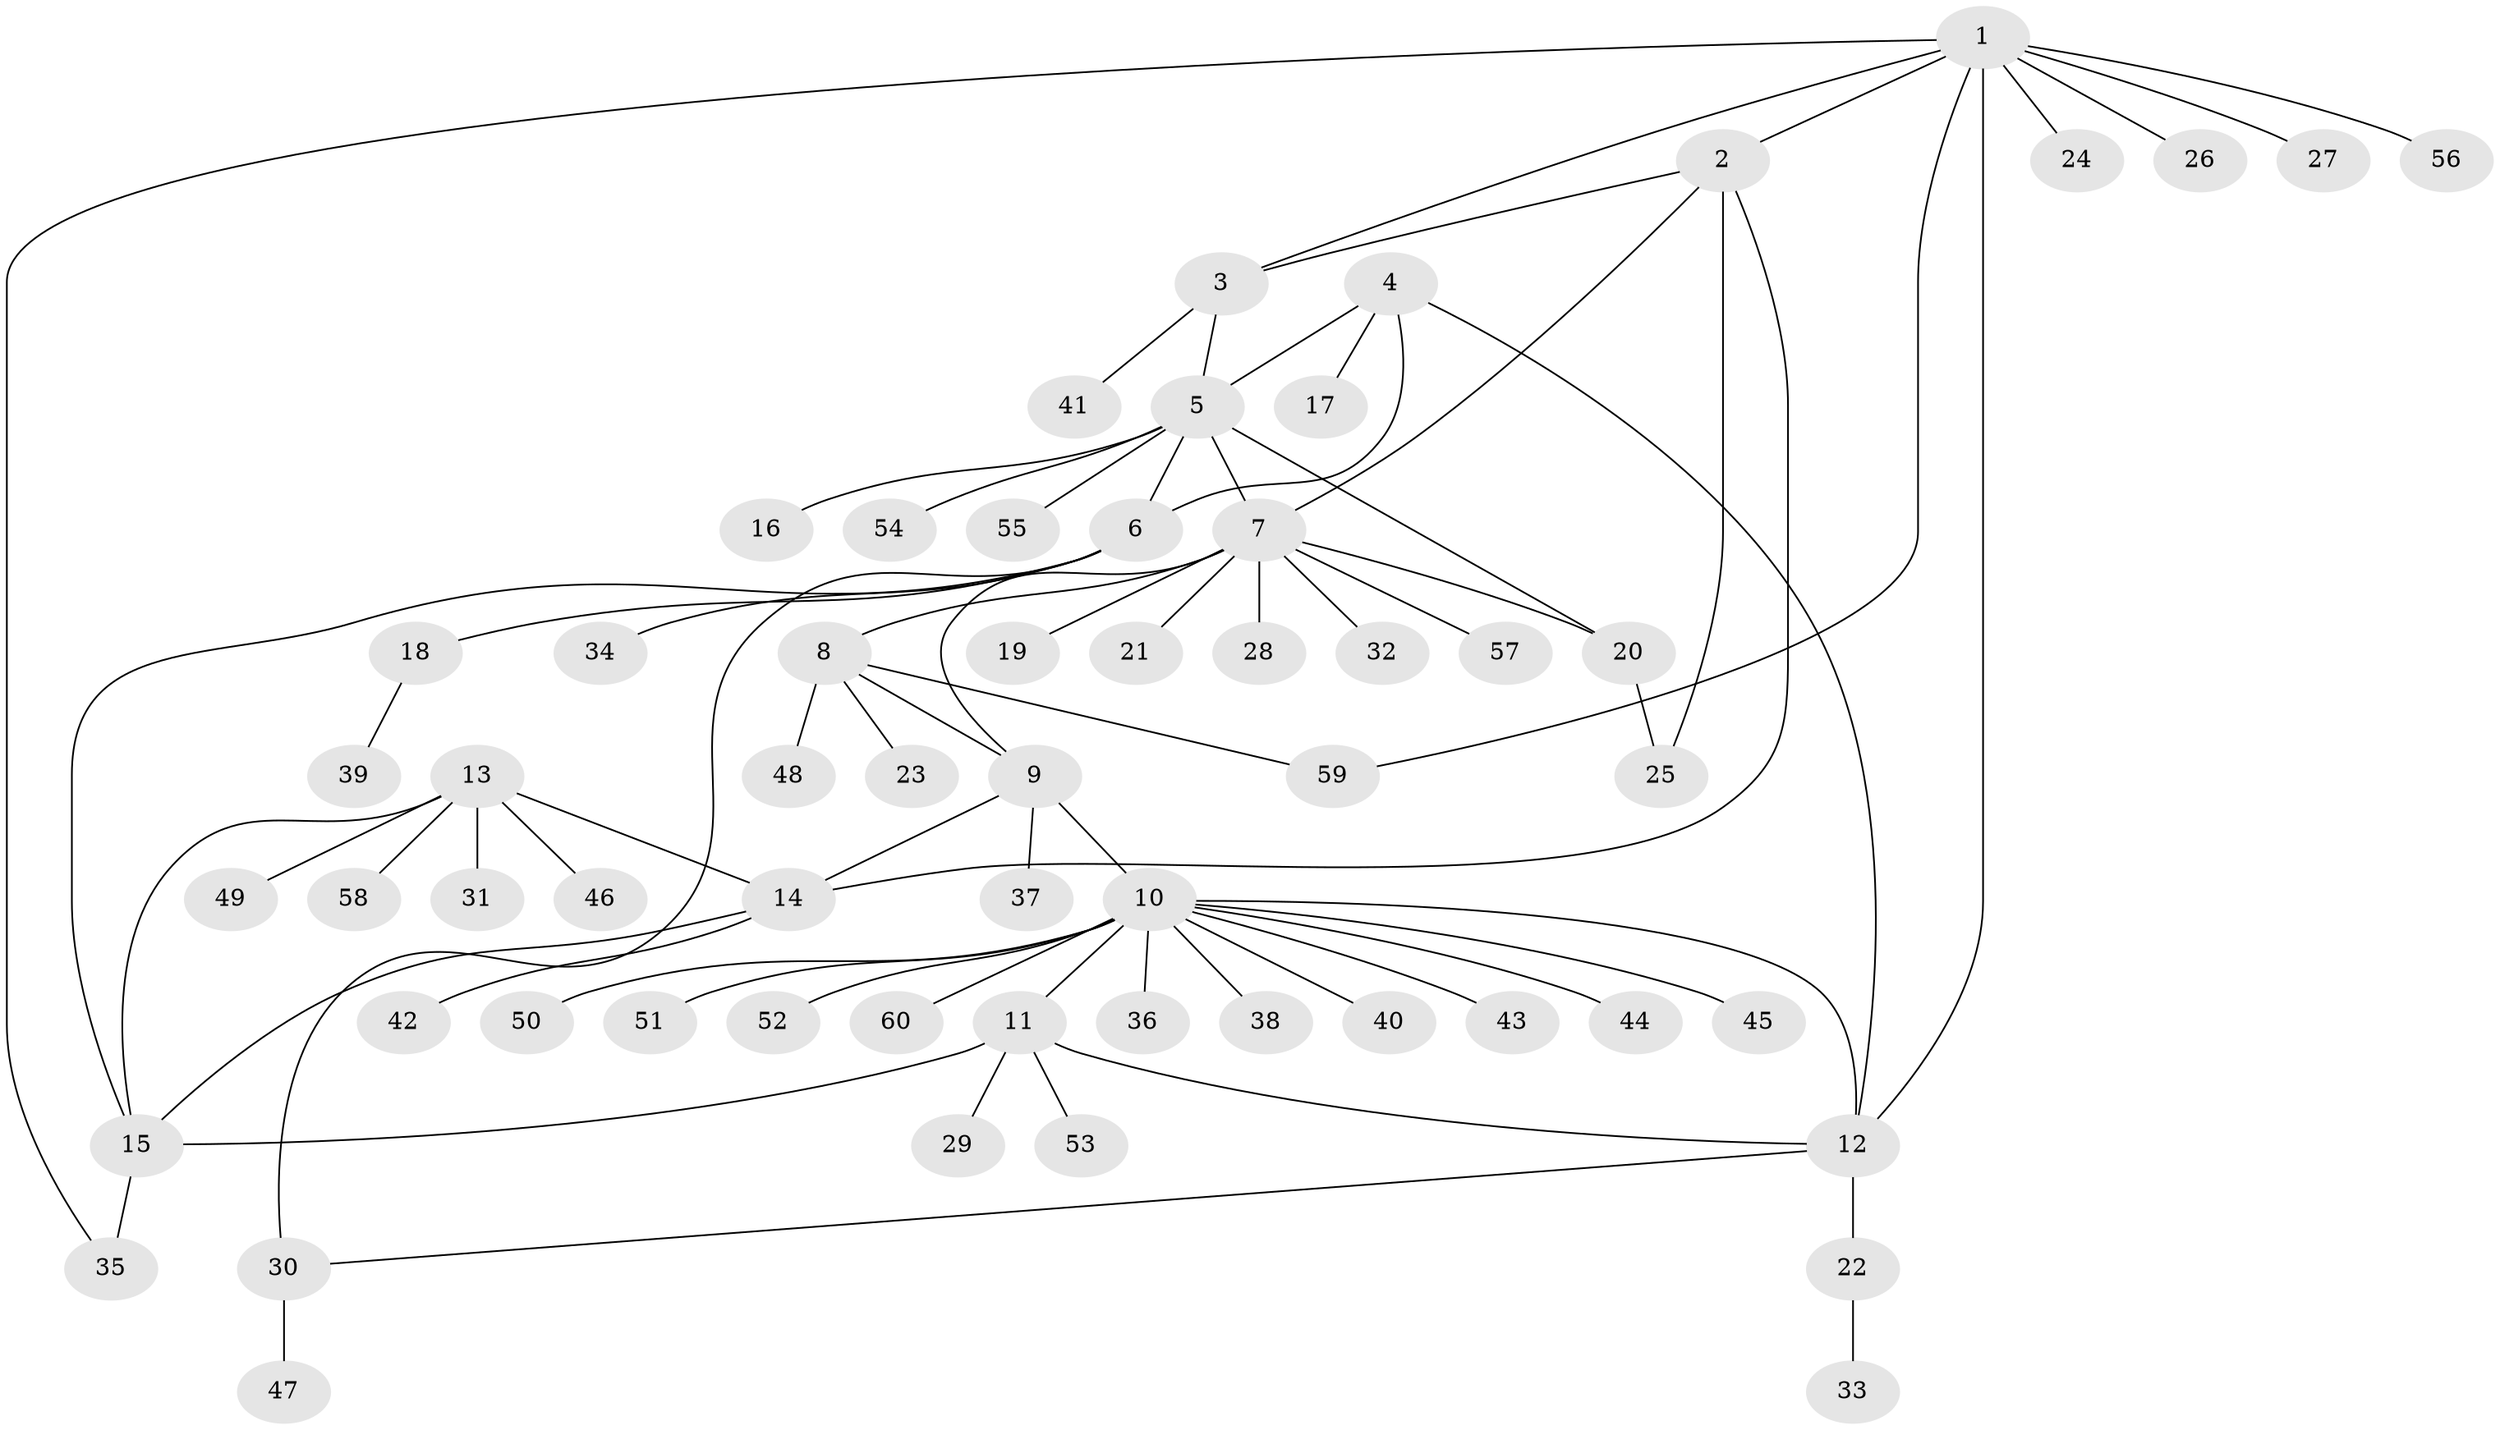 // coarse degree distribution, {6: 0.08333333333333333, 3: 0.041666666666666664, 4: 0.08333333333333333, 17: 0.041666666666666664, 5: 0.08333333333333333, 1: 0.6666666666666666}
// Generated by graph-tools (version 1.1) at 2025/19/03/04/25 18:19:40]
// undirected, 60 vertices, 75 edges
graph export_dot {
graph [start="1"]
  node [color=gray90,style=filled];
  1;
  2;
  3;
  4;
  5;
  6;
  7;
  8;
  9;
  10;
  11;
  12;
  13;
  14;
  15;
  16;
  17;
  18;
  19;
  20;
  21;
  22;
  23;
  24;
  25;
  26;
  27;
  28;
  29;
  30;
  31;
  32;
  33;
  34;
  35;
  36;
  37;
  38;
  39;
  40;
  41;
  42;
  43;
  44;
  45;
  46;
  47;
  48;
  49;
  50;
  51;
  52;
  53;
  54;
  55;
  56;
  57;
  58;
  59;
  60;
  1 -- 2;
  1 -- 3;
  1 -- 12;
  1 -- 24;
  1 -- 26;
  1 -- 27;
  1 -- 35;
  1 -- 56;
  1 -- 59;
  2 -- 3;
  2 -- 7;
  2 -- 14;
  2 -- 25;
  3 -- 5;
  3 -- 41;
  4 -- 5;
  4 -- 6;
  4 -- 12;
  4 -- 17;
  5 -- 6;
  5 -- 7;
  5 -- 16;
  5 -- 20;
  5 -- 54;
  5 -- 55;
  6 -- 15;
  6 -- 18;
  6 -- 30;
  6 -- 34;
  7 -- 8;
  7 -- 9;
  7 -- 19;
  7 -- 20;
  7 -- 21;
  7 -- 28;
  7 -- 32;
  7 -- 57;
  8 -- 9;
  8 -- 23;
  8 -- 48;
  8 -- 59;
  9 -- 10;
  9 -- 14;
  9 -- 37;
  10 -- 11;
  10 -- 12;
  10 -- 36;
  10 -- 38;
  10 -- 40;
  10 -- 43;
  10 -- 44;
  10 -- 45;
  10 -- 50;
  10 -- 51;
  10 -- 52;
  10 -- 60;
  11 -- 12;
  11 -- 15;
  11 -- 29;
  11 -- 53;
  12 -- 22;
  12 -- 30;
  13 -- 14;
  13 -- 15;
  13 -- 31;
  13 -- 46;
  13 -- 49;
  13 -- 58;
  14 -- 15;
  14 -- 42;
  15 -- 35;
  18 -- 39;
  20 -- 25;
  22 -- 33;
  30 -- 47;
}
